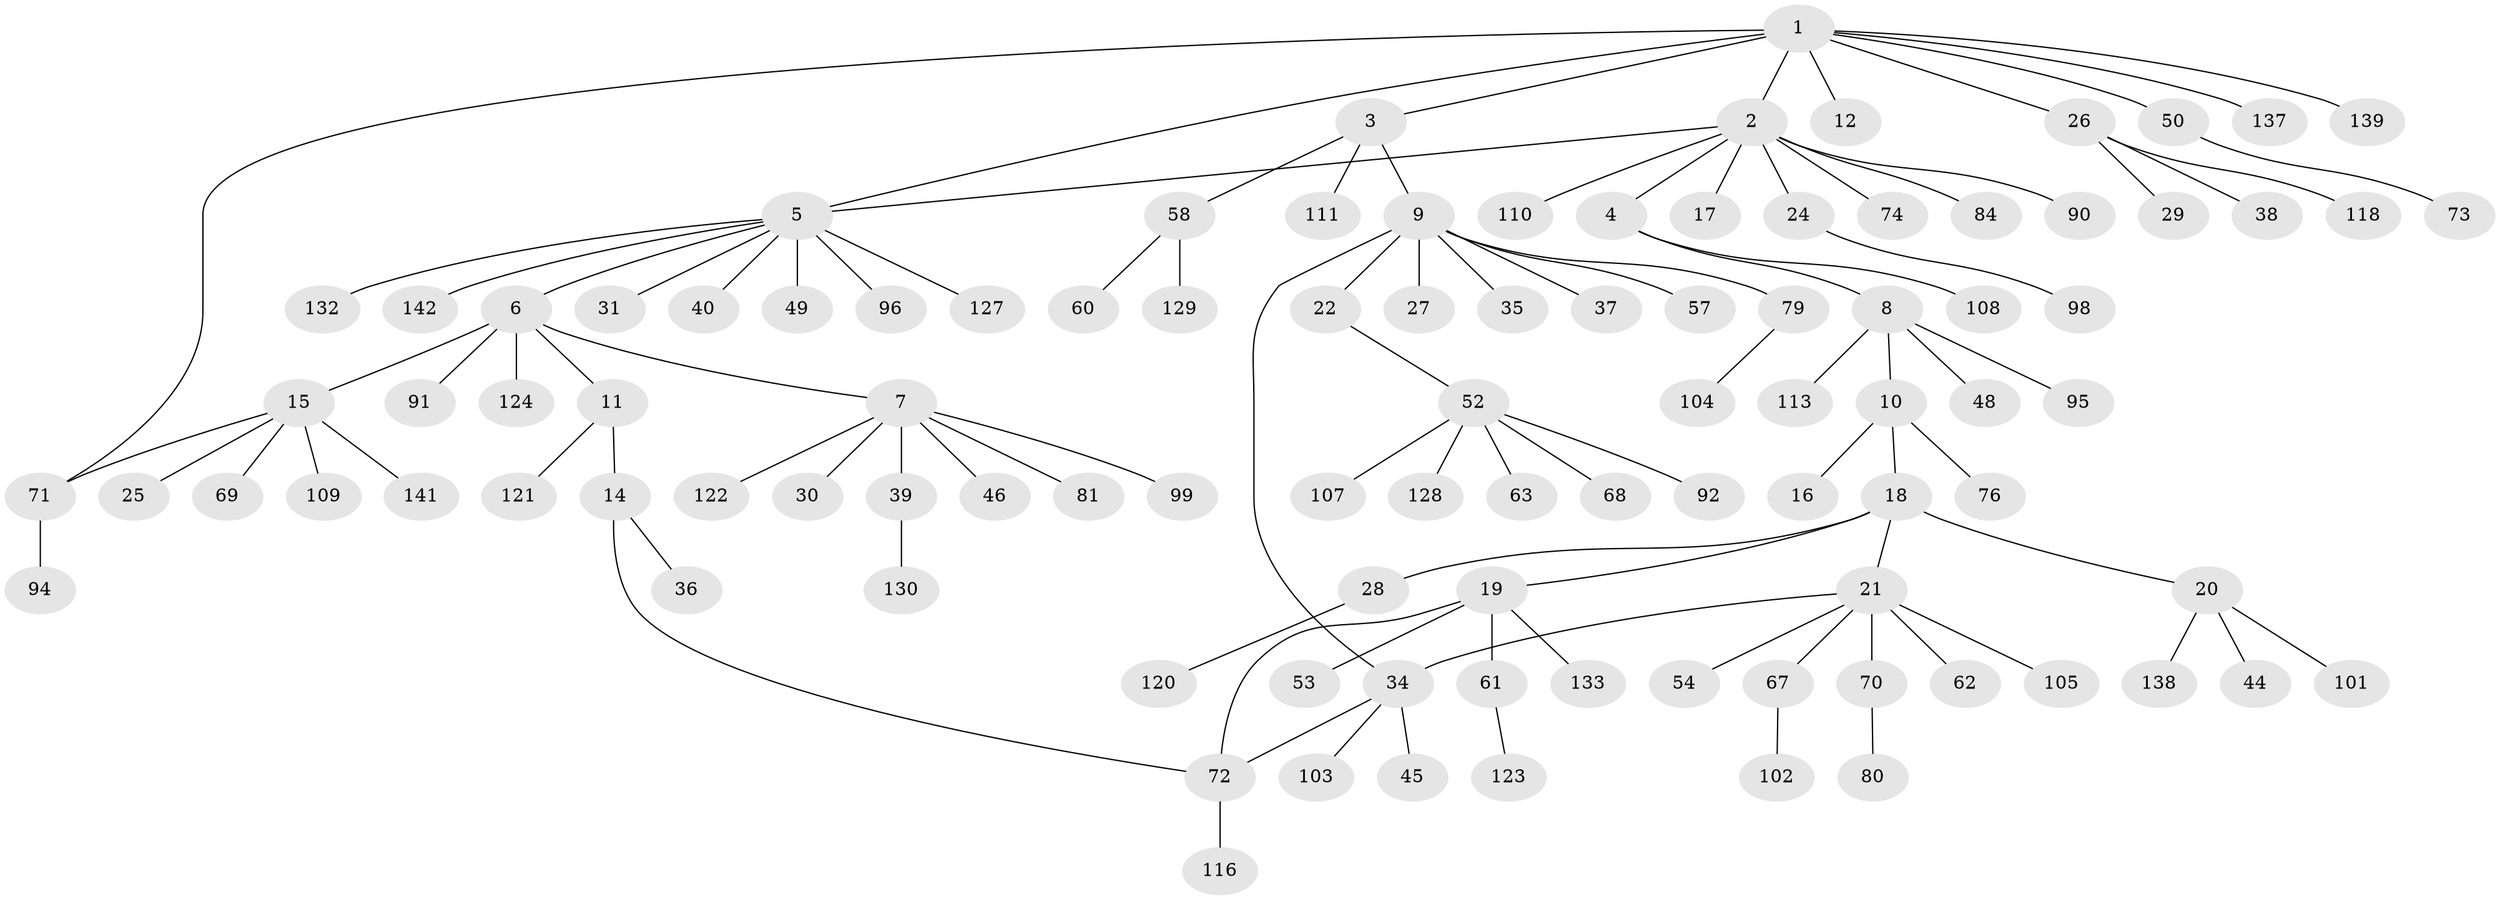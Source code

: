 // Generated by graph-tools (version 1.1) at 2025/23/03/03/25 07:23:49]
// undirected, 101 vertices, 105 edges
graph export_dot {
graph [start="1"]
  node [color=gray90,style=filled];
  1 [super="+23"];
  2 [super="+55"];
  3 [super="+136"];
  4 [super="+88"];
  5 [super="+82"];
  6 [super="+106"];
  7 [super="+56"];
  8 [super="+65"];
  9 [super="+13"];
  10 [super="+75"];
  11 [super="+114"];
  12;
  14 [super="+93"];
  15 [super="+32"];
  16 [super="+126"];
  17 [super="+47"];
  18 [super="+64"];
  19 [super="+43"];
  20 [super="+89"];
  21 [super="+41"];
  22 [super="+115"];
  24 [super="+33"];
  25;
  26 [super="+100"];
  27 [super="+78"];
  28 [super="+42"];
  29;
  30;
  31;
  34 [super="+51"];
  35;
  36;
  37;
  38 [super="+66"];
  39 [super="+85"];
  40;
  44;
  45;
  46 [super="+131"];
  48;
  49 [super="+86"];
  50 [super="+59"];
  52 [super="+134"];
  53;
  54;
  57 [super="+140"];
  58 [super="+87"];
  60;
  61 [super="+83"];
  62 [super="+117"];
  63;
  67;
  68;
  69;
  70;
  71 [super="+77"];
  72 [super="+97"];
  73;
  74;
  76;
  79;
  80;
  81;
  84;
  90;
  91 [super="+125"];
  92;
  94;
  95 [super="+143"];
  96;
  98;
  99;
  101 [super="+112"];
  102;
  103;
  104;
  105;
  107;
  108;
  109 [super="+119"];
  110;
  111;
  113;
  116;
  118;
  120;
  121;
  122 [super="+135"];
  123;
  124;
  127;
  128;
  129;
  130;
  132;
  133;
  137;
  138;
  139;
  141;
  142;
  1 -- 2;
  1 -- 3;
  1 -- 5 [weight=2];
  1 -- 12;
  1 -- 26;
  1 -- 50;
  1 -- 71;
  1 -- 137;
  1 -- 139;
  2 -- 4;
  2 -- 5;
  2 -- 17;
  2 -- 24;
  2 -- 74;
  2 -- 84;
  2 -- 90;
  2 -- 110;
  3 -- 9;
  3 -- 58;
  3 -- 111;
  4 -- 8;
  4 -- 108;
  5 -- 6;
  5 -- 31;
  5 -- 40;
  5 -- 49;
  5 -- 96;
  5 -- 127;
  5 -- 132;
  5 -- 142;
  6 -- 7;
  6 -- 11;
  6 -- 15;
  6 -- 91;
  6 -- 124;
  7 -- 30;
  7 -- 39;
  7 -- 46;
  7 -- 81;
  7 -- 99;
  7 -- 122;
  8 -- 10;
  8 -- 48;
  8 -- 95;
  8 -- 113;
  9 -- 22;
  9 -- 27;
  9 -- 34;
  9 -- 35;
  9 -- 37;
  9 -- 79;
  9 -- 57;
  10 -- 16;
  10 -- 18;
  10 -- 76;
  11 -- 14;
  11 -- 121;
  14 -- 36;
  14 -- 72;
  15 -- 25;
  15 -- 69;
  15 -- 71;
  15 -- 109;
  15 -- 141;
  18 -- 19;
  18 -- 20;
  18 -- 21;
  18 -- 28;
  19 -- 53;
  19 -- 61;
  19 -- 133;
  19 -- 72;
  20 -- 44;
  20 -- 138;
  20 -- 101;
  21 -- 54;
  21 -- 34;
  21 -- 67;
  21 -- 70;
  21 -- 105;
  21 -- 62;
  22 -- 52;
  24 -- 98;
  26 -- 29;
  26 -- 38;
  26 -- 118;
  28 -- 120;
  34 -- 45;
  34 -- 72;
  34 -- 103;
  39 -- 130;
  50 -- 73;
  52 -- 63;
  52 -- 68;
  52 -- 92;
  52 -- 107;
  52 -- 128;
  58 -- 60;
  58 -- 129;
  61 -- 123;
  67 -- 102;
  70 -- 80;
  71 -- 94;
  72 -- 116;
  79 -- 104;
}
